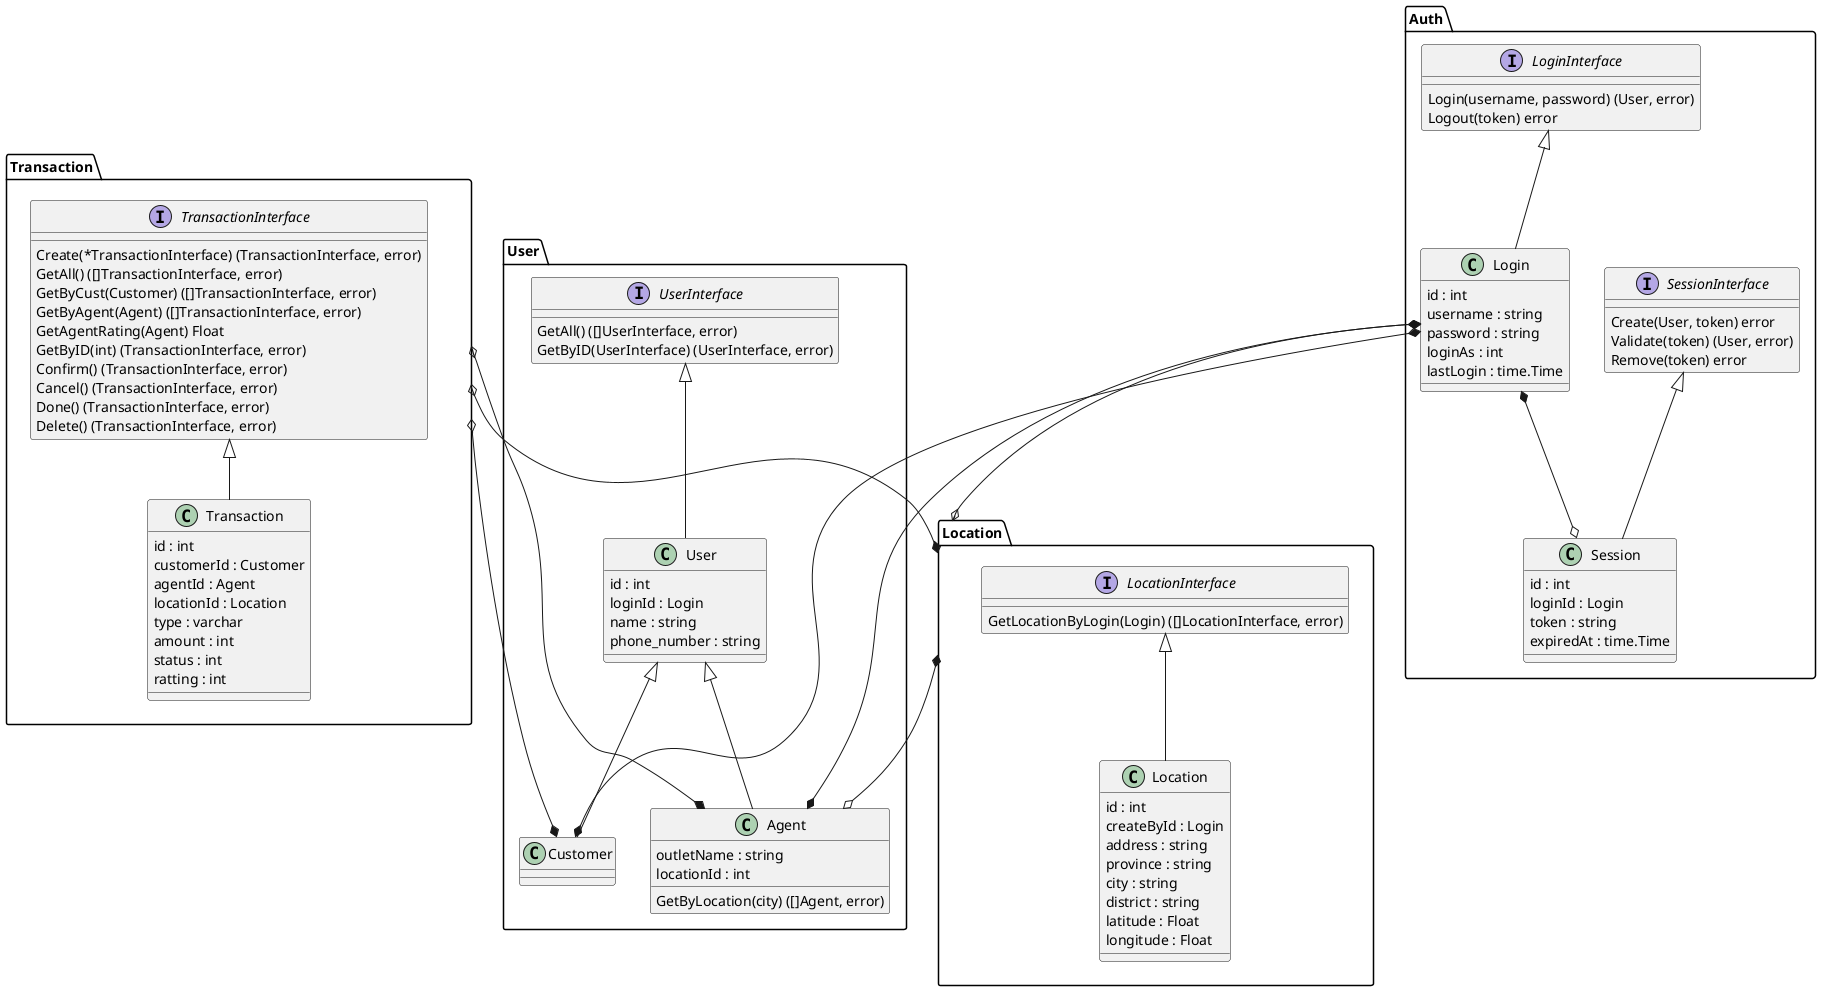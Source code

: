 @startuml

package Transaction <<folder>> {

    interface TransactionInterface {
        Create(*TransactionInterface) (TransactionInterface, error)
        GetAll() ([]TransactionInterface, error)
        GetByCust(Customer) ([]TransactionInterface, error)
        GetByAgent(Agent) ([]TransactionInterface, error)
        GetAgentRating(Agent) Float
        GetByID(int) (TransactionInterface, error)
        Confirm() (TransactionInterface, error)
        Cancel() (TransactionInterface, error)
        Done() (TransactionInterface, error)
        Delete() (TransactionInterface, error)
    }

    class Transaction {
        id : int
        customerId : Customer
        agentId : Agent
        locationId : Location
        type : varchar
        amount : int
        status : int
        ratting : int
    }

    TransactionInterface <|-- Transaction

}

package User <<folder>> {

    interface UserInterface {
        GetAll() ([]UserInterface, error)
        GetByID(UserInterface) (UserInterface, error)
    }

    class User {
        id : int
        loginId : Login
        name : string
        phone_number : string
    }

    class Customer {
    }

    class Agent {
        outletName : string
        locationId : int
        GetByLocation(city) ([]Agent, error)
    }

    UserInterface <|-- User
    User <|-- Customer
    User <|-- Agent

}

Package Auth <<folder>> {

    interface LoginInterface {
        Login(username, password) (User, error)
        Logout(token) error
    }

    interface SessionInterface {
        Create(User, token) error
        Validate(token) (User, error)
        Remove(token) error
    }

    class Login {
        id : int
        username : string
        password : string
        loginAs : int
        lastLogin : time.Time
    }

    class Session {
        id : int
        loginId : Login
        token : string
        expiredAt : time.Time
    }

    LoginInterface <|-- Login
    SessionInterface <|-- Session

}

package Location {

    interface LocationInterface {
        GetLocationByLogin(Login) ([]LocationInterface, error)
    }

    class Location {
        id : int
        createById : Login
        address : string
        province : string
        city : string
        district : string
        latitude : Float
        longitude : Float
    }

    LocationInterface <|-- Location
}

Transaction o--* Customer
Transaction o--* Agent
Transaction o--* Location
Login *--* Customer
Login *--* Agent
Location *--o Agent
Login *--o Session
Login *--o Location

@enduml